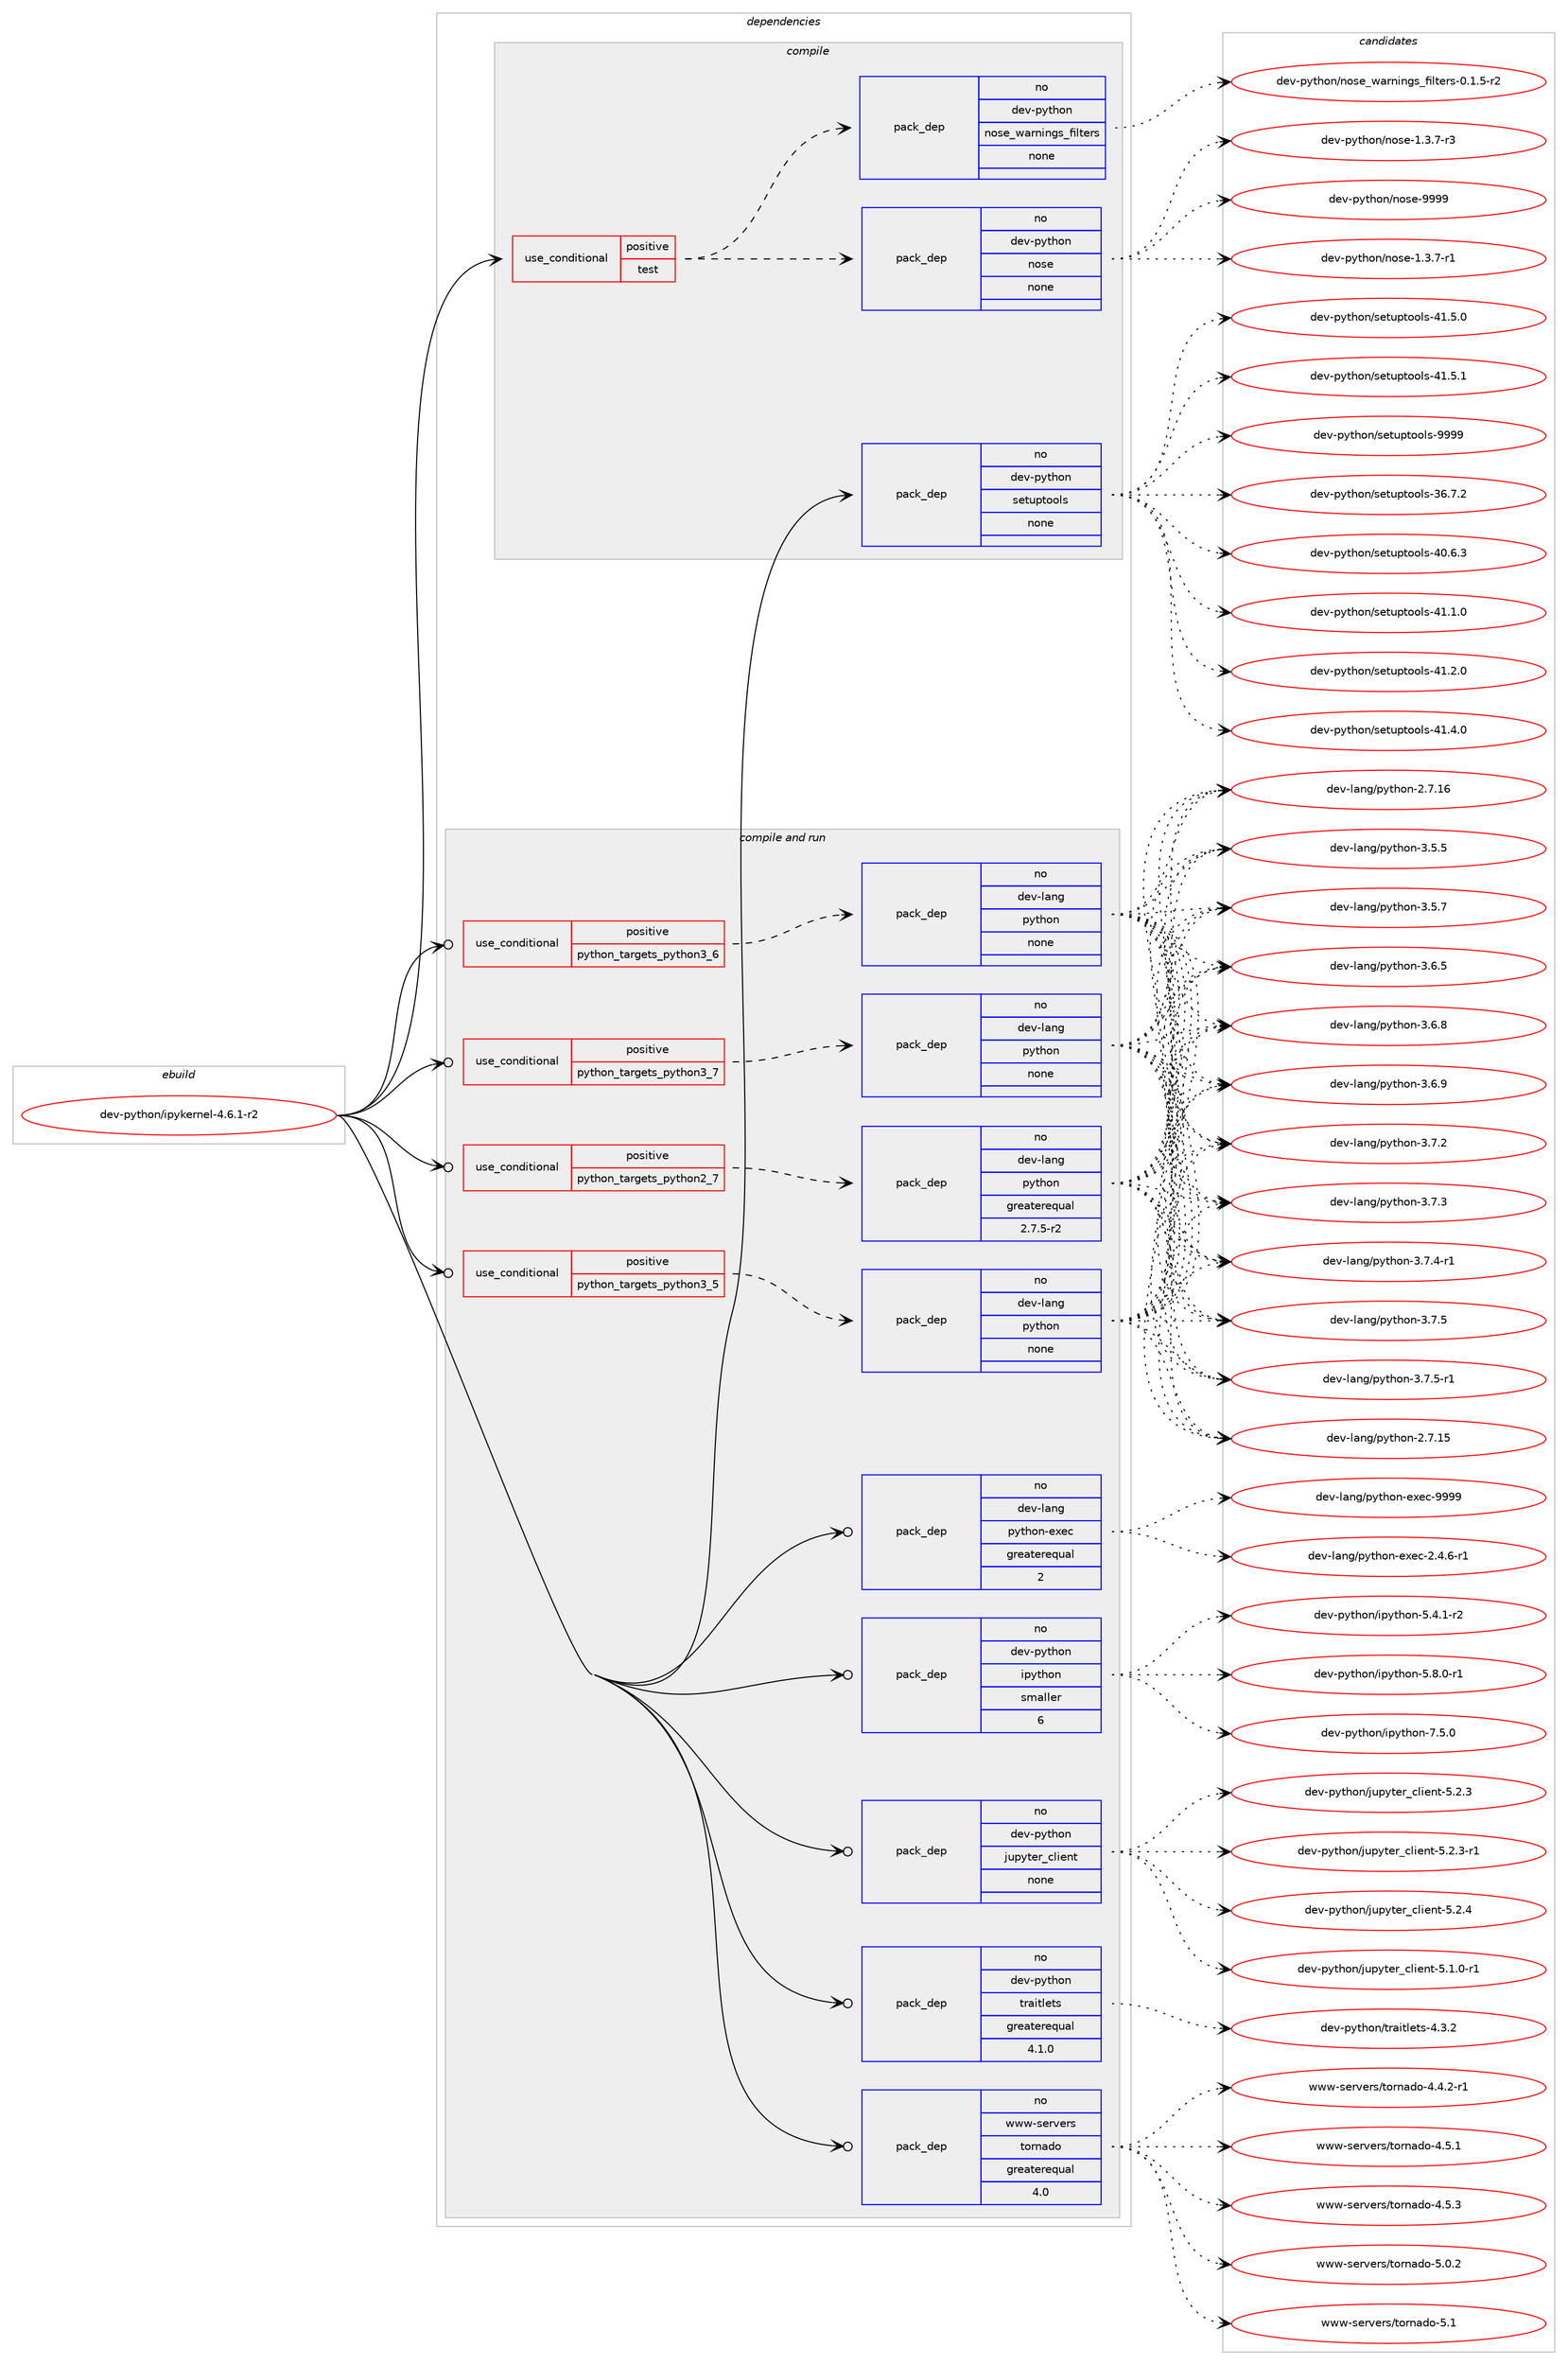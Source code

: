 digraph prolog {

# *************
# Graph options
# *************

newrank=true;
concentrate=true;
compound=true;
graph [rankdir=LR,fontname=Helvetica,fontsize=10,ranksep=1.5];#, ranksep=2.5, nodesep=0.2];
edge  [arrowhead=vee];
node  [fontname=Helvetica,fontsize=10];

# **********
# The ebuild
# **********

subgraph cluster_leftcol {
color=gray;
rank=same;
label=<<i>ebuild</i>>;
id [label="dev-python/ipykernel-4.6.1-r2", color=red, width=4, href="../dev-python/ipykernel-4.6.1-r2.svg"];
}

# ****************
# The dependencies
# ****************

subgraph cluster_midcol {
color=gray;
label=<<i>dependencies</i>>;
subgraph cluster_compile {
fillcolor="#eeeeee";
style=filled;
label=<<i>compile</i>>;
subgraph cond140999 {
dependency609805 [label=<<TABLE BORDER="0" CELLBORDER="1" CELLSPACING="0" CELLPADDING="4"><TR><TD ROWSPAN="3" CELLPADDING="10">use_conditional</TD></TR><TR><TD>positive</TD></TR><TR><TD>test</TD></TR></TABLE>>, shape=none, color=red];
subgraph pack457007 {
dependency609806 [label=<<TABLE BORDER="0" CELLBORDER="1" CELLSPACING="0" CELLPADDING="4" WIDTH="220"><TR><TD ROWSPAN="6" CELLPADDING="30">pack_dep</TD></TR><TR><TD WIDTH="110">no</TD></TR><TR><TD>dev-python</TD></TR><TR><TD>nose</TD></TR><TR><TD>none</TD></TR><TR><TD></TD></TR></TABLE>>, shape=none, color=blue];
}
dependency609805:e -> dependency609806:w [weight=20,style="dashed",arrowhead="vee"];
subgraph pack457008 {
dependency609807 [label=<<TABLE BORDER="0" CELLBORDER="1" CELLSPACING="0" CELLPADDING="4" WIDTH="220"><TR><TD ROWSPAN="6" CELLPADDING="30">pack_dep</TD></TR><TR><TD WIDTH="110">no</TD></TR><TR><TD>dev-python</TD></TR><TR><TD>nose_warnings_filters</TD></TR><TR><TD>none</TD></TR><TR><TD></TD></TR></TABLE>>, shape=none, color=blue];
}
dependency609805:e -> dependency609807:w [weight=20,style="dashed",arrowhead="vee"];
}
id:e -> dependency609805:w [weight=20,style="solid",arrowhead="vee"];
subgraph pack457009 {
dependency609808 [label=<<TABLE BORDER="0" CELLBORDER="1" CELLSPACING="0" CELLPADDING="4" WIDTH="220"><TR><TD ROWSPAN="6" CELLPADDING="30">pack_dep</TD></TR><TR><TD WIDTH="110">no</TD></TR><TR><TD>dev-python</TD></TR><TR><TD>setuptools</TD></TR><TR><TD>none</TD></TR><TR><TD></TD></TR></TABLE>>, shape=none, color=blue];
}
id:e -> dependency609808:w [weight=20,style="solid",arrowhead="vee"];
}
subgraph cluster_compileandrun {
fillcolor="#eeeeee";
style=filled;
label=<<i>compile and run</i>>;
subgraph cond141000 {
dependency609809 [label=<<TABLE BORDER="0" CELLBORDER="1" CELLSPACING="0" CELLPADDING="4"><TR><TD ROWSPAN="3" CELLPADDING="10">use_conditional</TD></TR><TR><TD>positive</TD></TR><TR><TD>python_targets_python2_7</TD></TR></TABLE>>, shape=none, color=red];
subgraph pack457010 {
dependency609810 [label=<<TABLE BORDER="0" CELLBORDER="1" CELLSPACING="0" CELLPADDING="4" WIDTH="220"><TR><TD ROWSPAN="6" CELLPADDING="30">pack_dep</TD></TR><TR><TD WIDTH="110">no</TD></TR><TR><TD>dev-lang</TD></TR><TR><TD>python</TD></TR><TR><TD>greaterequal</TD></TR><TR><TD>2.7.5-r2</TD></TR></TABLE>>, shape=none, color=blue];
}
dependency609809:e -> dependency609810:w [weight=20,style="dashed",arrowhead="vee"];
}
id:e -> dependency609809:w [weight=20,style="solid",arrowhead="odotvee"];
subgraph cond141001 {
dependency609811 [label=<<TABLE BORDER="0" CELLBORDER="1" CELLSPACING="0" CELLPADDING="4"><TR><TD ROWSPAN="3" CELLPADDING="10">use_conditional</TD></TR><TR><TD>positive</TD></TR><TR><TD>python_targets_python3_5</TD></TR></TABLE>>, shape=none, color=red];
subgraph pack457011 {
dependency609812 [label=<<TABLE BORDER="0" CELLBORDER="1" CELLSPACING="0" CELLPADDING="4" WIDTH="220"><TR><TD ROWSPAN="6" CELLPADDING="30">pack_dep</TD></TR><TR><TD WIDTH="110">no</TD></TR><TR><TD>dev-lang</TD></TR><TR><TD>python</TD></TR><TR><TD>none</TD></TR><TR><TD></TD></TR></TABLE>>, shape=none, color=blue];
}
dependency609811:e -> dependency609812:w [weight=20,style="dashed",arrowhead="vee"];
}
id:e -> dependency609811:w [weight=20,style="solid",arrowhead="odotvee"];
subgraph cond141002 {
dependency609813 [label=<<TABLE BORDER="0" CELLBORDER="1" CELLSPACING="0" CELLPADDING="4"><TR><TD ROWSPAN="3" CELLPADDING="10">use_conditional</TD></TR><TR><TD>positive</TD></TR><TR><TD>python_targets_python3_6</TD></TR></TABLE>>, shape=none, color=red];
subgraph pack457012 {
dependency609814 [label=<<TABLE BORDER="0" CELLBORDER="1" CELLSPACING="0" CELLPADDING="4" WIDTH="220"><TR><TD ROWSPAN="6" CELLPADDING="30">pack_dep</TD></TR><TR><TD WIDTH="110">no</TD></TR><TR><TD>dev-lang</TD></TR><TR><TD>python</TD></TR><TR><TD>none</TD></TR><TR><TD></TD></TR></TABLE>>, shape=none, color=blue];
}
dependency609813:e -> dependency609814:w [weight=20,style="dashed",arrowhead="vee"];
}
id:e -> dependency609813:w [weight=20,style="solid",arrowhead="odotvee"];
subgraph cond141003 {
dependency609815 [label=<<TABLE BORDER="0" CELLBORDER="1" CELLSPACING="0" CELLPADDING="4"><TR><TD ROWSPAN="3" CELLPADDING="10">use_conditional</TD></TR><TR><TD>positive</TD></TR><TR><TD>python_targets_python3_7</TD></TR></TABLE>>, shape=none, color=red];
subgraph pack457013 {
dependency609816 [label=<<TABLE BORDER="0" CELLBORDER="1" CELLSPACING="0" CELLPADDING="4" WIDTH="220"><TR><TD ROWSPAN="6" CELLPADDING="30">pack_dep</TD></TR><TR><TD WIDTH="110">no</TD></TR><TR><TD>dev-lang</TD></TR><TR><TD>python</TD></TR><TR><TD>none</TD></TR><TR><TD></TD></TR></TABLE>>, shape=none, color=blue];
}
dependency609815:e -> dependency609816:w [weight=20,style="dashed",arrowhead="vee"];
}
id:e -> dependency609815:w [weight=20,style="solid",arrowhead="odotvee"];
subgraph pack457014 {
dependency609817 [label=<<TABLE BORDER="0" CELLBORDER="1" CELLSPACING="0" CELLPADDING="4" WIDTH="220"><TR><TD ROWSPAN="6" CELLPADDING="30">pack_dep</TD></TR><TR><TD WIDTH="110">no</TD></TR><TR><TD>dev-lang</TD></TR><TR><TD>python-exec</TD></TR><TR><TD>greaterequal</TD></TR><TR><TD>2</TD></TR></TABLE>>, shape=none, color=blue];
}
id:e -> dependency609817:w [weight=20,style="solid",arrowhead="odotvee"];
subgraph pack457015 {
dependency609818 [label=<<TABLE BORDER="0" CELLBORDER="1" CELLSPACING="0" CELLPADDING="4" WIDTH="220"><TR><TD ROWSPAN="6" CELLPADDING="30">pack_dep</TD></TR><TR><TD WIDTH="110">no</TD></TR><TR><TD>dev-python</TD></TR><TR><TD>ipython</TD></TR><TR><TD>smaller</TD></TR><TR><TD>6</TD></TR></TABLE>>, shape=none, color=blue];
}
id:e -> dependency609818:w [weight=20,style="solid",arrowhead="odotvee"];
subgraph pack457016 {
dependency609819 [label=<<TABLE BORDER="0" CELLBORDER="1" CELLSPACING="0" CELLPADDING="4" WIDTH="220"><TR><TD ROWSPAN="6" CELLPADDING="30">pack_dep</TD></TR><TR><TD WIDTH="110">no</TD></TR><TR><TD>dev-python</TD></TR><TR><TD>jupyter_client</TD></TR><TR><TD>none</TD></TR><TR><TD></TD></TR></TABLE>>, shape=none, color=blue];
}
id:e -> dependency609819:w [weight=20,style="solid",arrowhead="odotvee"];
subgraph pack457017 {
dependency609820 [label=<<TABLE BORDER="0" CELLBORDER="1" CELLSPACING="0" CELLPADDING="4" WIDTH="220"><TR><TD ROWSPAN="6" CELLPADDING="30">pack_dep</TD></TR><TR><TD WIDTH="110">no</TD></TR><TR><TD>dev-python</TD></TR><TR><TD>traitlets</TD></TR><TR><TD>greaterequal</TD></TR><TR><TD>4.1.0</TD></TR></TABLE>>, shape=none, color=blue];
}
id:e -> dependency609820:w [weight=20,style="solid",arrowhead="odotvee"];
subgraph pack457018 {
dependency609821 [label=<<TABLE BORDER="0" CELLBORDER="1" CELLSPACING="0" CELLPADDING="4" WIDTH="220"><TR><TD ROWSPAN="6" CELLPADDING="30">pack_dep</TD></TR><TR><TD WIDTH="110">no</TD></TR><TR><TD>www-servers</TD></TR><TR><TD>tornado</TD></TR><TR><TD>greaterequal</TD></TR><TR><TD>4.0</TD></TR></TABLE>>, shape=none, color=blue];
}
id:e -> dependency609821:w [weight=20,style="solid",arrowhead="odotvee"];
}
subgraph cluster_run {
fillcolor="#eeeeee";
style=filled;
label=<<i>run</i>>;
}
}

# **************
# The candidates
# **************

subgraph cluster_choices {
rank=same;
color=gray;
label=<<i>candidates</i>>;

subgraph choice457007 {
color=black;
nodesep=1;
choice10010111845112121116104111110471101111151014549465146554511449 [label="dev-python/nose-1.3.7-r1", color=red, width=4,href="../dev-python/nose-1.3.7-r1.svg"];
choice10010111845112121116104111110471101111151014549465146554511451 [label="dev-python/nose-1.3.7-r3", color=red, width=4,href="../dev-python/nose-1.3.7-r3.svg"];
choice10010111845112121116104111110471101111151014557575757 [label="dev-python/nose-9999", color=red, width=4,href="../dev-python/nose-9999.svg"];
dependency609806:e -> choice10010111845112121116104111110471101111151014549465146554511449:w [style=dotted,weight="100"];
dependency609806:e -> choice10010111845112121116104111110471101111151014549465146554511451:w [style=dotted,weight="100"];
dependency609806:e -> choice10010111845112121116104111110471101111151014557575757:w [style=dotted,weight="100"];
}
subgraph choice457008 {
color=black;
nodesep=1;
choice10010111845112121116104111110471101111151019511997114110105110103115951021051081161011141154548464946534511450 [label="dev-python/nose_warnings_filters-0.1.5-r2", color=red, width=4,href="../dev-python/nose_warnings_filters-0.1.5-r2.svg"];
dependency609807:e -> choice10010111845112121116104111110471101111151019511997114110105110103115951021051081161011141154548464946534511450:w [style=dotted,weight="100"];
}
subgraph choice457009 {
color=black;
nodesep=1;
choice100101118451121211161041111104711510111611711211611111110811545515446554650 [label="dev-python/setuptools-36.7.2", color=red, width=4,href="../dev-python/setuptools-36.7.2.svg"];
choice100101118451121211161041111104711510111611711211611111110811545524846544651 [label="dev-python/setuptools-40.6.3", color=red, width=4,href="../dev-python/setuptools-40.6.3.svg"];
choice100101118451121211161041111104711510111611711211611111110811545524946494648 [label="dev-python/setuptools-41.1.0", color=red, width=4,href="../dev-python/setuptools-41.1.0.svg"];
choice100101118451121211161041111104711510111611711211611111110811545524946504648 [label="dev-python/setuptools-41.2.0", color=red, width=4,href="../dev-python/setuptools-41.2.0.svg"];
choice100101118451121211161041111104711510111611711211611111110811545524946524648 [label="dev-python/setuptools-41.4.0", color=red, width=4,href="../dev-python/setuptools-41.4.0.svg"];
choice100101118451121211161041111104711510111611711211611111110811545524946534648 [label="dev-python/setuptools-41.5.0", color=red, width=4,href="../dev-python/setuptools-41.5.0.svg"];
choice100101118451121211161041111104711510111611711211611111110811545524946534649 [label="dev-python/setuptools-41.5.1", color=red, width=4,href="../dev-python/setuptools-41.5.1.svg"];
choice10010111845112121116104111110471151011161171121161111111081154557575757 [label="dev-python/setuptools-9999", color=red, width=4,href="../dev-python/setuptools-9999.svg"];
dependency609808:e -> choice100101118451121211161041111104711510111611711211611111110811545515446554650:w [style=dotted,weight="100"];
dependency609808:e -> choice100101118451121211161041111104711510111611711211611111110811545524846544651:w [style=dotted,weight="100"];
dependency609808:e -> choice100101118451121211161041111104711510111611711211611111110811545524946494648:w [style=dotted,weight="100"];
dependency609808:e -> choice100101118451121211161041111104711510111611711211611111110811545524946504648:w [style=dotted,weight="100"];
dependency609808:e -> choice100101118451121211161041111104711510111611711211611111110811545524946524648:w [style=dotted,weight="100"];
dependency609808:e -> choice100101118451121211161041111104711510111611711211611111110811545524946534648:w [style=dotted,weight="100"];
dependency609808:e -> choice100101118451121211161041111104711510111611711211611111110811545524946534649:w [style=dotted,weight="100"];
dependency609808:e -> choice10010111845112121116104111110471151011161171121161111111081154557575757:w [style=dotted,weight="100"];
}
subgraph choice457010 {
color=black;
nodesep=1;
choice10010111845108971101034711212111610411111045504655464953 [label="dev-lang/python-2.7.15", color=red, width=4,href="../dev-lang/python-2.7.15.svg"];
choice10010111845108971101034711212111610411111045504655464954 [label="dev-lang/python-2.7.16", color=red, width=4,href="../dev-lang/python-2.7.16.svg"];
choice100101118451089711010347112121116104111110455146534653 [label="dev-lang/python-3.5.5", color=red, width=4,href="../dev-lang/python-3.5.5.svg"];
choice100101118451089711010347112121116104111110455146534655 [label="dev-lang/python-3.5.7", color=red, width=4,href="../dev-lang/python-3.5.7.svg"];
choice100101118451089711010347112121116104111110455146544653 [label="dev-lang/python-3.6.5", color=red, width=4,href="../dev-lang/python-3.6.5.svg"];
choice100101118451089711010347112121116104111110455146544656 [label="dev-lang/python-3.6.8", color=red, width=4,href="../dev-lang/python-3.6.8.svg"];
choice100101118451089711010347112121116104111110455146544657 [label="dev-lang/python-3.6.9", color=red, width=4,href="../dev-lang/python-3.6.9.svg"];
choice100101118451089711010347112121116104111110455146554650 [label="dev-lang/python-3.7.2", color=red, width=4,href="../dev-lang/python-3.7.2.svg"];
choice100101118451089711010347112121116104111110455146554651 [label="dev-lang/python-3.7.3", color=red, width=4,href="../dev-lang/python-3.7.3.svg"];
choice1001011184510897110103471121211161041111104551465546524511449 [label="dev-lang/python-3.7.4-r1", color=red, width=4,href="../dev-lang/python-3.7.4-r1.svg"];
choice100101118451089711010347112121116104111110455146554653 [label="dev-lang/python-3.7.5", color=red, width=4,href="../dev-lang/python-3.7.5.svg"];
choice1001011184510897110103471121211161041111104551465546534511449 [label="dev-lang/python-3.7.5-r1", color=red, width=4,href="../dev-lang/python-3.7.5-r1.svg"];
dependency609810:e -> choice10010111845108971101034711212111610411111045504655464953:w [style=dotted,weight="100"];
dependency609810:e -> choice10010111845108971101034711212111610411111045504655464954:w [style=dotted,weight="100"];
dependency609810:e -> choice100101118451089711010347112121116104111110455146534653:w [style=dotted,weight="100"];
dependency609810:e -> choice100101118451089711010347112121116104111110455146534655:w [style=dotted,weight="100"];
dependency609810:e -> choice100101118451089711010347112121116104111110455146544653:w [style=dotted,weight="100"];
dependency609810:e -> choice100101118451089711010347112121116104111110455146544656:w [style=dotted,weight="100"];
dependency609810:e -> choice100101118451089711010347112121116104111110455146544657:w [style=dotted,weight="100"];
dependency609810:e -> choice100101118451089711010347112121116104111110455146554650:w [style=dotted,weight="100"];
dependency609810:e -> choice100101118451089711010347112121116104111110455146554651:w [style=dotted,weight="100"];
dependency609810:e -> choice1001011184510897110103471121211161041111104551465546524511449:w [style=dotted,weight="100"];
dependency609810:e -> choice100101118451089711010347112121116104111110455146554653:w [style=dotted,weight="100"];
dependency609810:e -> choice1001011184510897110103471121211161041111104551465546534511449:w [style=dotted,weight="100"];
}
subgraph choice457011 {
color=black;
nodesep=1;
choice10010111845108971101034711212111610411111045504655464953 [label="dev-lang/python-2.7.15", color=red, width=4,href="../dev-lang/python-2.7.15.svg"];
choice10010111845108971101034711212111610411111045504655464954 [label="dev-lang/python-2.7.16", color=red, width=4,href="../dev-lang/python-2.7.16.svg"];
choice100101118451089711010347112121116104111110455146534653 [label="dev-lang/python-3.5.5", color=red, width=4,href="../dev-lang/python-3.5.5.svg"];
choice100101118451089711010347112121116104111110455146534655 [label="dev-lang/python-3.5.7", color=red, width=4,href="../dev-lang/python-3.5.7.svg"];
choice100101118451089711010347112121116104111110455146544653 [label="dev-lang/python-3.6.5", color=red, width=4,href="../dev-lang/python-3.6.5.svg"];
choice100101118451089711010347112121116104111110455146544656 [label="dev-lang/python-3.6.8", color=red, width=4,href="../dev-lang/python-3.6.8.svg"];
choice100101118451089711010347112121116104111110455146544657 [label="dev-lang/python-3.6.9", color=red, width=4,href="../dev-lang/python-3.6.9.svg"];
choice100101118451089711010347112121116104111110455146554650 [label="dev-lang/python-3.7.2", color=red, width=4,href="../dev-lang/python-3.7.2.svg"];
choice100101118451089711010347112121116104111110455146554651 [label="dev-lang/python-3.7.3", color=red, width=4,href="../dev-lang/python-3.7.3.svg"];
choice1001011184510897110103471121211161041111104551465546524511449 [label="dev-lang/python-3.7.4-r1", color=red, width=4,href="../dev-lang/python-3.7.4-r1.svg"];
choice100101118451089711010347112121116104111110455146554653 [label="dev-lang/python-3.7.5", color=red, width=4,href="../dev-lang/python-3.7.5.svg"];
choice1001011184510897110103471121211161041111104551465546534511449 [label="dev-lang/python-3.7.5-r1", color=red, width=4,href="../dev-lang/python-3.7.5-r1.svg"];
dependency609812:e -> choice10010111845108971101034711212111610411111045504655464953:w [style=dotted,weight="100"];
dependency609812:e -> choice10010111845108971101034711212111610411111045504655464954:w [style=dotted,weight="100"];
dependency609812:e -> choice100101118451089711010347112121116104111110455146534653:w [style=dotted,weight="100"];
dependency609812:e -> choice100101118451089711010347112121116104111110455146534655:w [style=dotted,weight="100"];
dependency609812:e -> choice100101118451089711010347112121116104111110455146544653:w [style=dotted,weight="100"];
dependency609812:e -> choice100101118451089711010347112121116104111110455146544656:w [style=dotted,weight="100"];
dependency609812:e -> choice100101118451089711010347112121116104111110455146544657:w [style=dotted,weight="100"];
dependency609812:e -> choice100101118451089711010347112121116104111110455146554650:w [style=dotted,weight="100"];
dependency609812:e -> choice100101118451089711010347112121116104111110455146554651:w [style=dotted,weight="100"];
dependency609812:e -> choice1001011184510897110103471121211161041111104551465546524511449:w [style=dotted,weight="100"];
dependency609812:e -> choice100101118451089711010347112121116104111110455146554653:w [style=dotted,weight="100"];
dependency609812:e -> choice1001011184510897110103471121211161041111104551465546534511449:w [style=dotted,weight="100"];
}
subgraph choice457012 {
color=black;
nodesep=1;
choice10010111845108971101034711212111610411111045504655464953 [label="dev-lang/python-2.7.15", color=red, width=4,href="../dev-lang/python-2.7.15.svg"];
choice10010111845108971101034711212111610411111045504655464954 [label="dev-lang/python-2.7.16", color=red, width=4,href="../dev-lang/python-2.7.16.svg"];
choice100101118451089711010347112121116104111110455146534653 [label="dev-lang/python-3.5.5", color=red, width=4,href="../dev-lang/python-3.5.5.svg"];
choice100101118451089711010347112121116104111110455146534655 [label="dev-lang/python-3.5.7", color=red, width=4,href="../dev-lang/python-3.5.7.svg"];
choice100101118451089711010347112121116104111110455146544653 [label="dev-lang/python-3.6.5", color=red, width=4,href="../dev-lang/python-3.6.5.svg"];
choice100101118451089711010347112121116104111110455146544656 [label="dev-lang/python-3.6.8", color=red, width=4,href="../dev-lang/python-3.6.8.svg"];
choice100101118451089711010347112121116104111110455146544657 [label="dev-lang/python-3.6.9", color=red, width=4,href="../dev-lang/python-3.6.9.svg"];
choice100101118451089711010347112121116104111110455146554650 [label="dev-lang/python-3.7.2", color=red, width=4,href="../dev-lang/python-3.7.2.svg"];
choice100101118451089711010347112121116104111110455146554651 [label="dev-lang/python-3.7.3", color=red, width=4,href="../dev-lang/python-3.7.3.svg"];
choice1001011184510897110103471121211161041111104551465546524511449 [label="dev-lang/python-3.7.4-r1", color=red, width=4,href="../dev-lang/python-3.7.4-r1.svg"];
choice100101118451089711010347112121116104111110455146554653 [label="dev-lang/python-3.7.5", color=red, width=4,href="../dev-lang/python-3.7.5.svg"];
choice1001011184510897110103471121211161041111104551465546534511449 [label="dev-lang/python-3.7.5-r1", color=red, width=4,href="../dev-lang/python-3.7.5-r1.svg"];
dependency609814:e -> choice10010111845108971101034711212111610411111045504655464953:w [style=dotted,weight="100"];
dependency609814:e -> choice10010111845108971101034711212111610411111045504655464954:w [style=dotted,weight="100"];
dependency609814:e -> choice100101118451089711010347112121116104111110455146534653:w [style=dotted,weight="100"];
dependency609814:e -> choice100101118451089711010347112121116104111110455146534655:w [style=dotted,weight="100"];
dependency609814:e -> choice100101118451089711010347112121116104111110455146544653:w [style=dotted,weight="100"];
dependency609814:e -> choice100101118451089711010347112121116104111110455146544656:w [style=dotted,weight="100"];
dependency609814:e -> choice100101118451089711010347112121116104111110455146544657:w [style=dotted,weight="100"];
dependency609814:e -> choice100101118451089711010347112121116104111110455146554650:w [style=dotted,weight="100"];
dependency609814:e -> choice100101118451089711010347112121116104111110455146554651:w [style=dotted,weight="100"];
dependency609814:e -> choice1001011184510897110103471121211161041111104551465546524511449:w [style=dotted,weight="100"];
dependency609814:e -> choice100101118451089711010347112121116104111110455146554653:w [style=dotted,weight="100"];
dependency609814:e -> choice1001011184510897110103471121211161041111104551465546534511449:w [style=dotted,weight="100"];
}
subgraph choice457013 {
color=black;
nodesep=1;
choice10010111845108971101034711212111610411111045504655464953 [label="dev-lang/python-2.7.15", color=red, width=4,href="../dev-lang/python-2.7.15.svg"];
choice10010111845108971101034711212111610411111045504655464954 [label="dev-lang/python-2.7.16", color=red, width=4,href="../dev-lang/python-2.7.16.svg"];
choice100101118451089711010347112121116104111110455146534653 [label="dev-lang/python-3.5.5", color=red, width=4,href="../dev-lang/python-3.5.5.svg"];
choice100101118451089711010347112121116104111110455146534655 [label="dev-lang/python-3.5.7", color=red, width=4,href="../dev-lang/python-3.5.7.svg"];
choice100101118451089711010347112121116104111110455146544653 [label="dev-lang/python-3.6.5", color=red, width=4,href="../dev-lang/python-3.6.5.svg"];
choice100101118451089711010347112121116104111110455146544656 [label="dev-lang/python-3.6.8", color=red, width=4,href="../dev-lang/python-3.6.8.svg"];
choice100101118451089711010347112121116104111110455146544657 [label="dev-lang/python-3.6.9", color=red, width=4,href="../dev-lang/python-3.6.9.svg"];
choice100101118451089711010347112121116104111110455146554650 [label="dev-lang/python-3.7.2", color=red, width=4,href="../dev-lang/python-3.7.2.svg"];
choice100101118451089711010347112121116104111110455146554651 [label="dev-lang/python-3.7.3", color=red, width=4,href="../dev-lang/python-3.7.3.svg"];
choice1001011184510897110103471121211161041111104551465546524511449 [label="dev-lang/python-3.7.4-r1", color=red, width=4,href="../dev-lang/python-3.7.4-r1.svg"];
choice100101118451089711010347112121116104111110455146554653 [label="dev-lang/python-3.7.5", color=red, width=4,href="../dev-lang/python-3.7.5.svg"];
choice1001011184510897110103471121211161041111104551465546534511449 [label="dev-lang/python-3.7.5-r1", color=red, width=4,href="../dev-lang/python-3.7.5-r1.svg"];
dependency609816:e -> choice10010111845108971101034711212111610411111045504655464953:w [style=dotted,weight="100"];
dependency609816:e -> choice10010111845108971101034711212111610411111045504655464954:w [style=dotted,weight="100"];
dependency609816:e -> choice100101118451089711010347112121116104111110455146534653:w [style=dotted,weight="100"];
dependency609816:e -> choice100101118451089711010347112121116104111110455146534655:w [style=dotted,weight="100"];
dependency609816:e -> choice100101118451089711010347112121116104111110455146544653:w [style=dotted,weight="100"];
dependency609816:e -> choice100101118451089711010347112121116104111110455146544656:w [style=dotted,weight="100"];
dependency609816:e -> choice100101118451089711010347112121116104111110455146544657:w [style=dotted,weight="100"];
dependency609816:e -> choice100101118451089711010347112121116104111110455146554650:w [style=dotted,weight="100"];
dependency609816:e -> choice100101118451089711010347112121116104111110455146554651:w [style=dotted,weight="100"];
dependency609816:e -> choice1001011184510897110103471121211161041111104551465546524511449:w [style=dotted,weight="100"];
dependency609816:e -> choice100101118451089711010347112121116104111110455146554653:w [style=dotted,weight="100"];
dependency609816:e -> choice1001011184510897110103471121211161041111104551465546534511449:w [style=dotted,weight="100"];
}
subgraph choice457014 {
color=black;
nodesep=1;
choice10010111845108971101034711212111610411111045101120101994550465246544511449 [label="dev-lang/python-exec-2.4.6-r1", color=red, width=4,href="../dev-lang/python-exec-2.4.6-r1.svg"];
choice10010111845108971101034711212111610411111045101120101994557575757 [label="dev-lang/python-exec-9999", color=red, width=4,href="../dev-lang/python-exec-9999.svg"];
dependency609817:e -> choice10010111845108971101034711212111610411111045101120101994550465246544511449:w [style=dotted,weight="100"];
dependency609817:e -> choice10010111845108971101034711212111610411111045101120101994557575757:w [style=dotted,weight="100"];
}
subgraph choice457015 {
color=black;
nodesep=1;
choice10010111845112121116104111110471051121211161041111104553465246494511450 [label="dev-python/ipython-5.4.1-r2", color=red, width=4,href="../dev-python/ipython-5.4.1-r2.svg"];
choice10010111845112121116104111110471051121211161041111104553465646484511449 [label="dev-python/ipython-5.8.0-r1", color=red, width=4,href="../dev-python/ipython-5.8.0-r1.svg"];
choice1001011184511212111610411111047105112121116104111110455546534648 [label="dev-python/ipython-7.5.0", color=red, width=4,href="../dev-python/ipython-7.5.0.svg"];
dependency609818:e -> choice10010111845112121116104111110471051121211161041111104553465246494511450:w [style=dotted,weight="100"];
dependency609818:e -> choice10010111845112121116104111110471051121211161041111104553465646484511449:w [style=dotted,weight="100"];
dependency609818:e -> choice1001011184511212111610411111047105112121116104111110455546534648:w [style=dotted,weight="100"];
}
subgraph choice457016 {
color=black;
nodesep=1;
choice100101118451121211161041111104710611711212111610111495991081051011101164553464946484511449 [label="dev-python/jupyter_client-5.1.0-r1", color=red, width=4,href="../dev-python/jupyter_client-5.1.0-r1.svg"];
choice10010111845112121116104111110471061171121211161011149599108105101110116455346504651 [label="dev-python/jupyter_client-5.2.3", color=red, width=4,href="../dev-python/jupyter_client-5.2.3.svg"];
choice100101118451121211161041111104710611711212111610111495991081051011101164553465046514511449 [label="dev-python/jupyter_client-5.2.3-r1", color=red, width=4,href="../dev-python/jupyter_client-5.2.3-r1.svg"];
choice10010111845112121116104111110471061171121211161011149599108105101110116455346504652 [label="dev-python/jupyter_client-5.2.4", color=red, width=4,href="../dev-python/jupyter_client-5.2.4.svg"];
dependency609819:e -> choice100101118451121211161041111104710611711212111610111495991081051011101164553464946484511449:w [style=dotted,weight="100"];
dependency609819:e -> choice10010111845112121116104111110471061171121211161011149599108105101110116455346504651:w [style=dotted,weight="100"];
dependency609819:e -> choice100101118451121211161041111104710611711212111610111495991081051011101164553465046514511449:w [style=dotted,weight="100"];
dependency609819:e -> choice10010111845112121116104111110471061171121211161011149599108105101110116455346504652:w [style=dotted,weight="100"];
}
subgraph choice457017 {
color=black;
nodesep=1;
choice100101118451121211161041111104711611497105116108101116115455246514650 [label="dev-python/traitlets-4.3.2", color=red, width=4,href="../dev-python/traitlets-4.3.2.svg"];
dependency609820:e -> choice100101118451121211161041111104711611497105116108101116115455246514650:w [style=dotted,weight="100"];
}
subgraph choice457018 {
color=black;
nodesep=1;
choice1191191194511510111411810111411547116111114110971001114552465246504511449 [label="www-servers/tornado-4.4.2-r1", color=red, width=4,href="../www-servers/tornado-4.4.2-r1.svg"];
choice119119119451151011141181011141154711611111411097100111455246534649 [label="www-servers/tornado-4.5.1", color=red, width=4,href="../www-servers/tornado-4.5.1.svg"];
choice119119119451151011141181011141154711611111411097100111455246534651 [label="www-servers/tornado-4.5.3", color=red, width=4,href="../www-servers/tornado-4.5.3.svg"];
choice119119119451151011141181011141154711611111411097100111455346484650 [label="www-servers/tornado-5.0.2", color=red, width=4,href="../www-servers/tornado-5.0.2.svg"];
choice11911911945115101114118101114115471161111141109710011145534649 [label="www-servers/tornado-5.1", color=red, width=4,href="../www-servers/tornado-5.1.svg"];
dependency609821:e -> choice1191191194511510111411810111411547116111114110971001114552465246504511449:w [style=dotted,weight="100"];
dependency609821:e -> choice119119119451151011141181011141154711611111411097100111455246534649:w [style=dotted,weight="100"];
dependency609821:e -> choice119119119451151011141181011141154711611111411097100111455246534651:w [style=dotted,weight="100"];
dependency609821:e -> choice119119119451151011141181011141154711611111411097100111455346484650:w [style=dotted,weight="100"];
dependency609821:e -> choice11911911945115101114118101114115471161111141109710011145534649:w [style=dotted,weight="100"];
}
}

}
